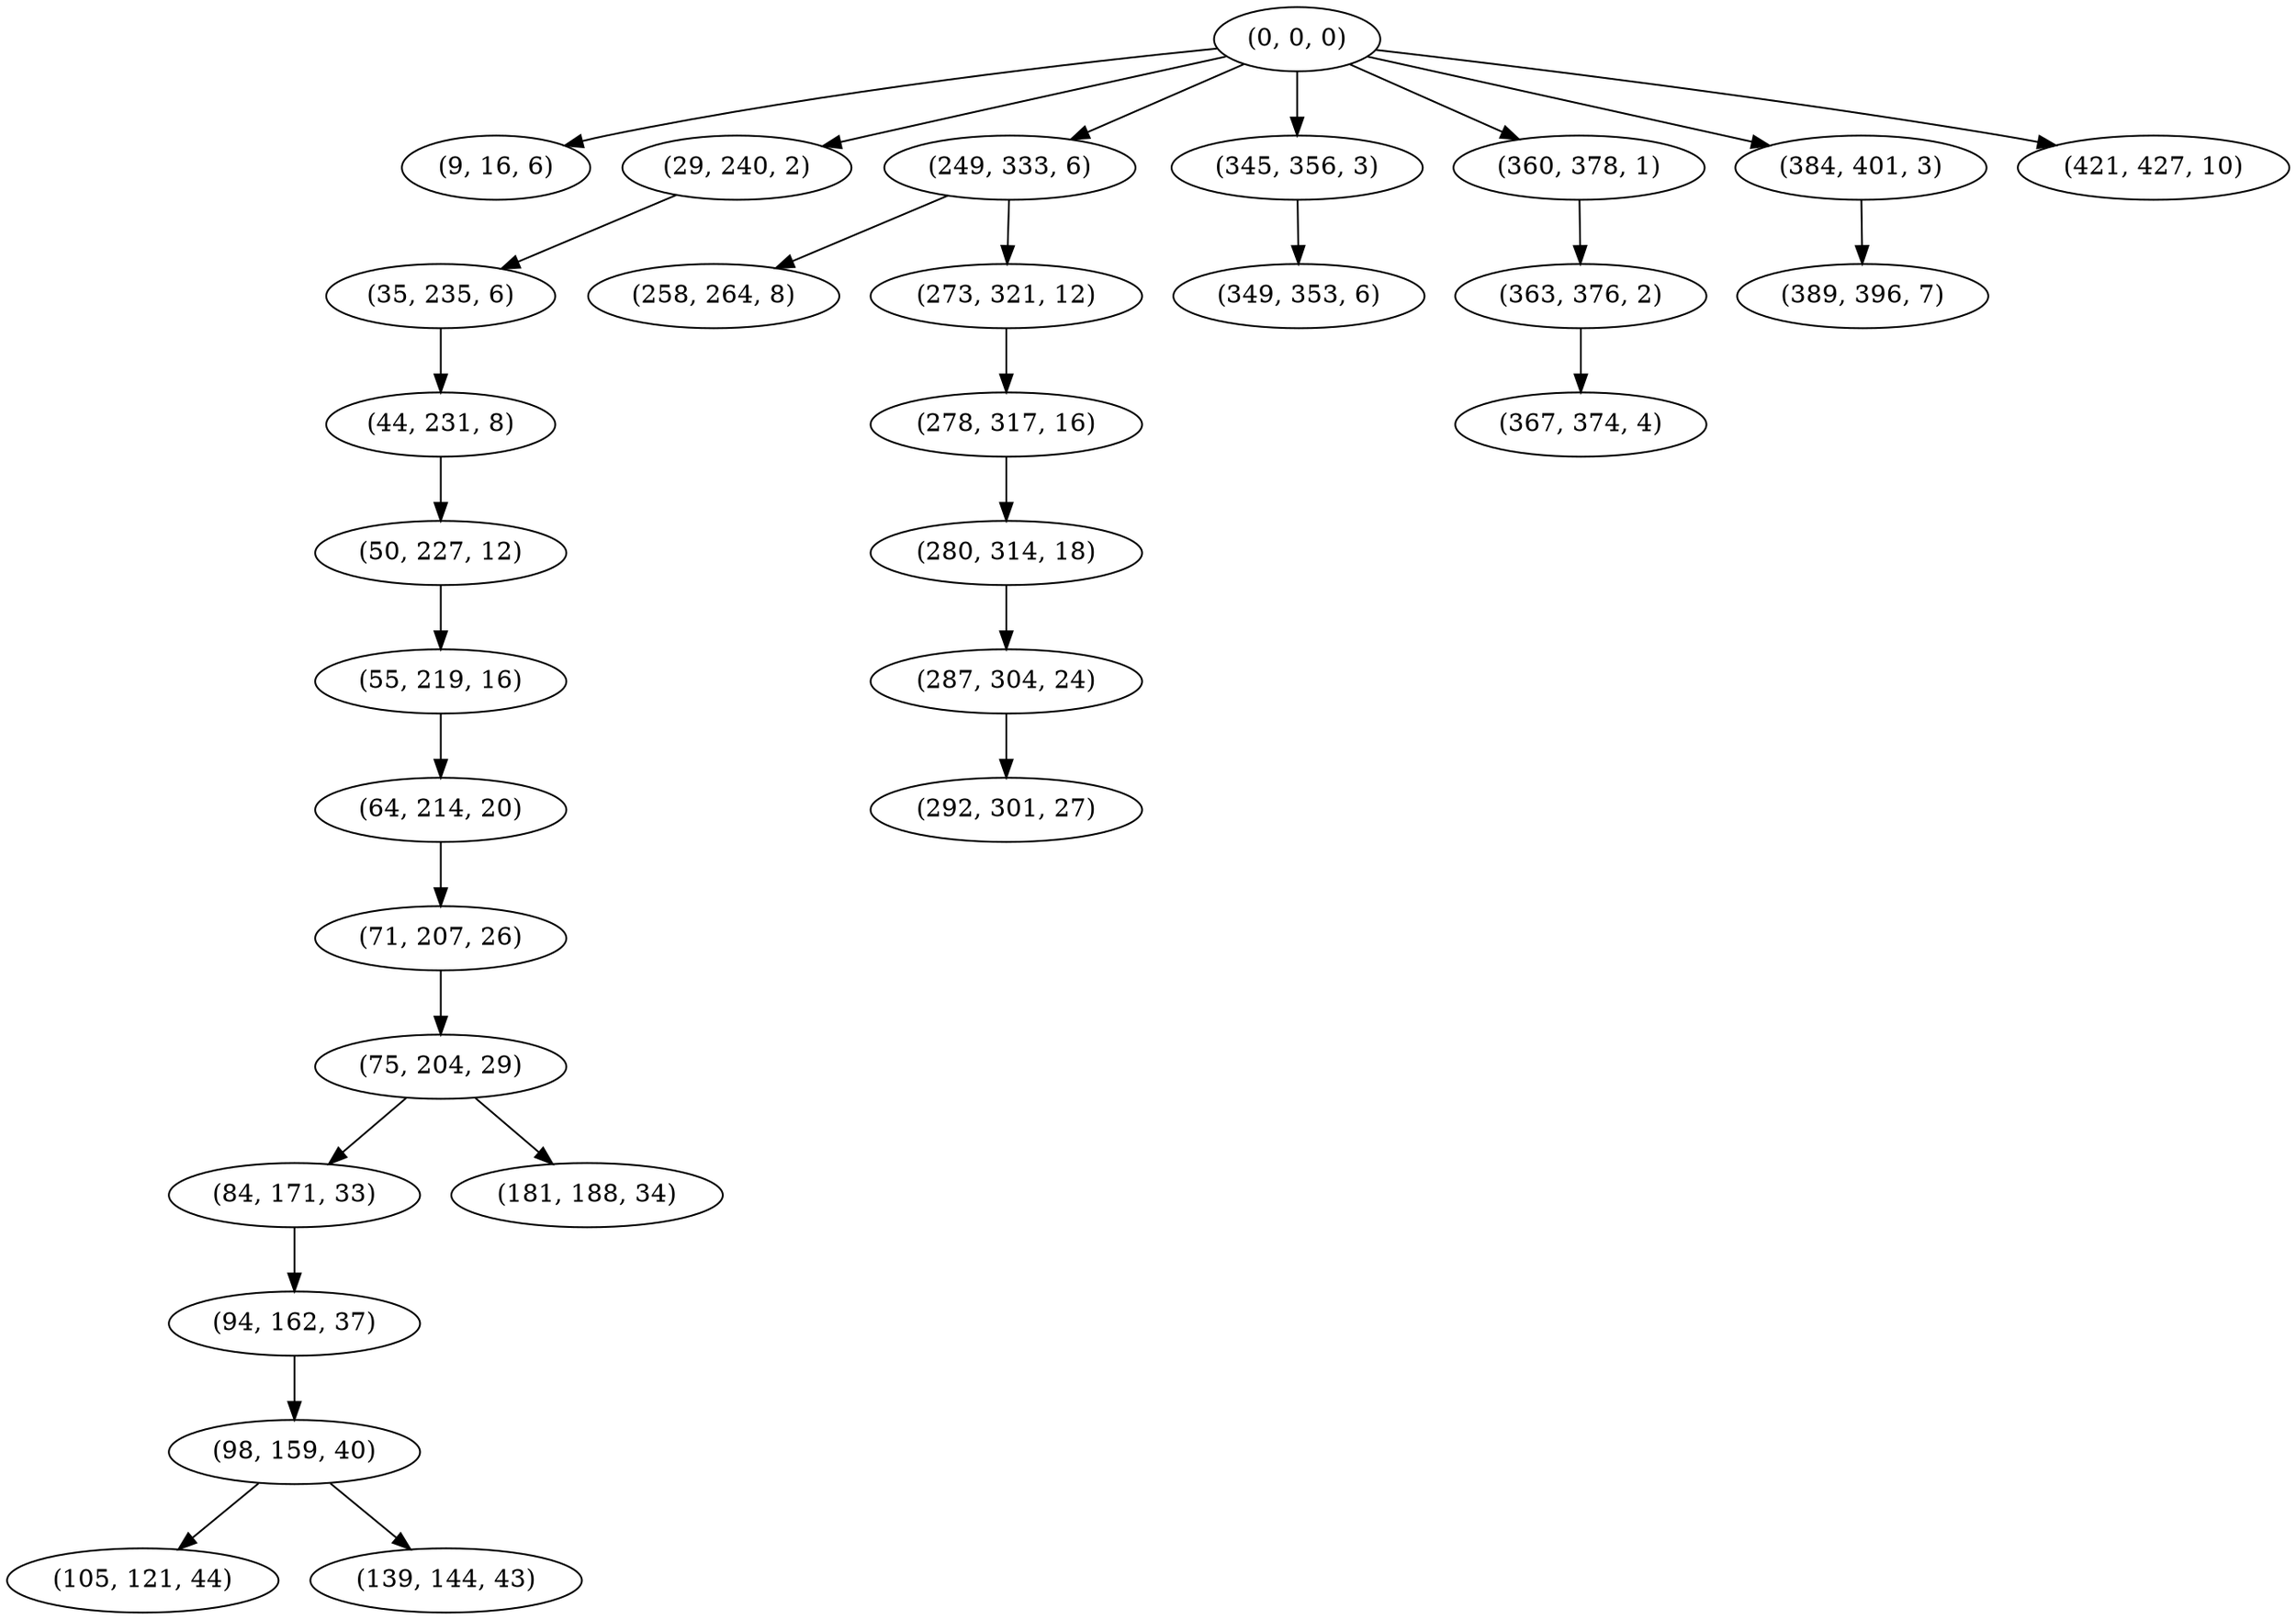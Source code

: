 digraph tree {
    "(0, 0, 0)";
    "(9, 16, 6)";
    "(29, 240, 2)";
    "(35, 235, 6)";
    "(44, 231, 8)";
    "(50, 227, 12)";
    "(55, 219, 16)";
    "(64, 214, 20)";
    "(71, 207, 26)";
    "(75, 204, 29)";
    "(84, 171, 33)";
    "(94, 162, 37)";
    "(98, 159, 40)";
    "(105, 121, 44)";
    "(139, 144, 43)";
    "(181, 188, 34)";
    "(249, 333, 6)";
    "(258, 264, 8)";
    "(273, 321, 12)";
    "(278, 317, 16)";
    "(280, 314, 18)";
    "(287, 304, 24)";
    "(292, 301, 27)";
    "(345, 356, 3)";
    "(349, 353, 6)";
    "(360, 378, 1)";
    "(363, 376, 2)";
    "(367, 374, 4)";
    "(384, 401, 3)";
    "(389, 396, 7)";
    "(421, 427, 10)";
    "(0, 0, 0)" -> "(9, 16, 6)";
    "(0, 0, 0)" -> "(29, 240, 2)";
    "(0, 0, 0)" -> "(249, 333, 6)";
    "(0, 0, 0)" -> "(345, 356, 3)";
    "(0, 0, 0)" -> "(360, 378, 1)";
    "(0, 0, 0)" -> "(384, 401, 3)";
    "(0, 0, 0)" -> "(421, 427, 10)";
    "(29, 240, 2)" -> "(35, 235, 6)";
    "(35, 235, 6)" -> "(44, 231, 8)";
    "(44, 231, 8)" -> "(50, 227, 12)";
    "(50, 227, 12)" -> "(55, 219, 16)";
    "(55, 219, 16)" -> "(64, 214, 20)";
    "(64, 214, 20)" -> "(71, 207, 26)";
    "(71, 207, 26)" -> "(75, 204, 29)";
    "(75, 204, 29)" -> "(84, 171, 33)";
    "(75, 204, 29)" -> "(181, 188, 34)";
    "(84, 171, 33)" -> "(94, 162, 37)";
    "(94, 162, 37)" -> "(98, 159, 40)";
    "(98, 159, 40)" -> "(105, 121, 44)";
    "(98, 159, 40)" -> "(139, 144, 43)";
    "(249, 333, 6)" -> "(258, 264, 8)";
    "(249, 333, 6)" -> "(273, 321, 12)";
    "(273, 321, 12)" -> "(278, 317, 16)";
    "(278, 317, 16)" -> "(280, 314, 18)";
    "(280, 314, 18)" -> "(287, 304, 24)";
    "(287, 304, 24)" -> "(292, 301, 27)";
    "(345, 356, 3)" -> "(349, 353, 6)";
    "(360, 378, 1)" -> "(363, 376, 2)";
    "(363, 376, 2)" -> "(367, 374, 4)";
    "(384, 401, 3)" -> "(389, 396, 7)";
}
